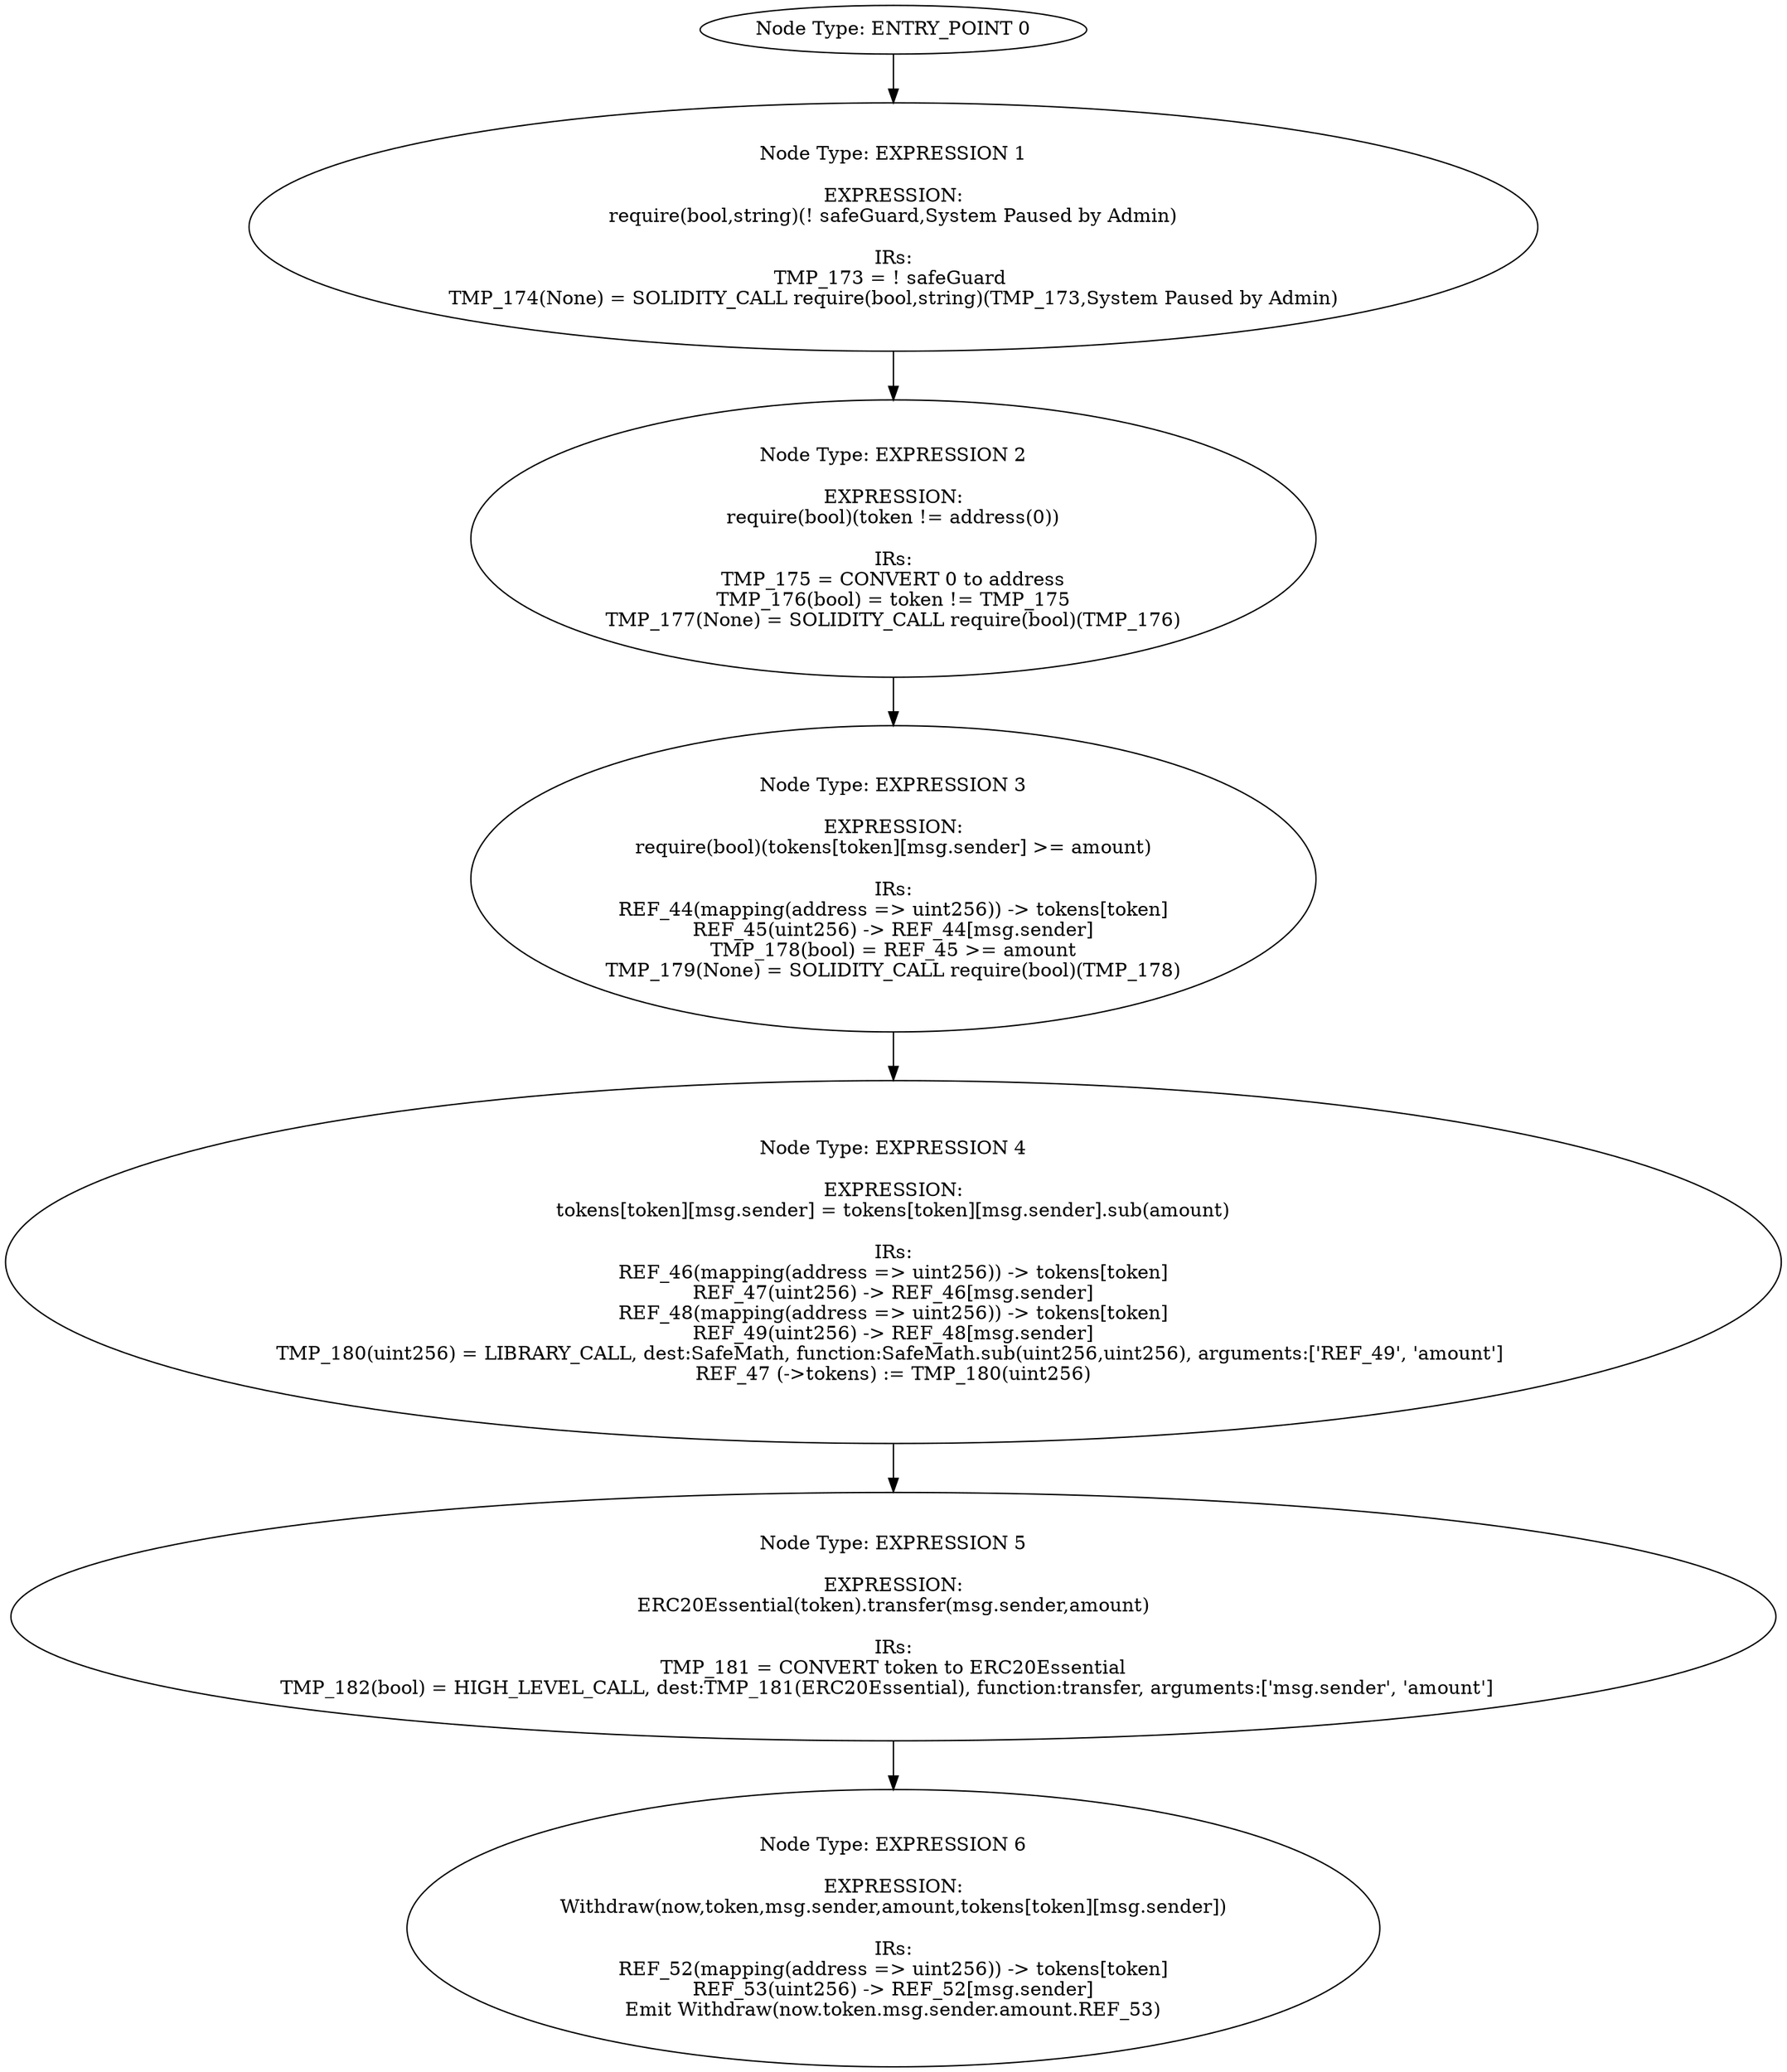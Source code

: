 digraph{
0[label="Node Type: ENTRY_POINT 0
"];
0->1;
1[label="Node Type: EXPRESSION 1

EXPRESSION:
require(bool,string)(! safeGuard,System Paused by Admin)

IRs:
TMP_173 = ! safeGuard 
TMP_174(None) = SOLIDITY_CALL require(bool,string)(TMP_173,System Paused by Admin)"];
1->2;
2[label="Node Type: EXPRESSION 2

EXPRESSION:
require(bool)(token != address(0))

IRs:
TMP_175 = CONVERT 0 to address
TMP_176(bool) = token != TMP_175
TMP_177(None) = SOLIDITY_CALL require(bool)(TMP_176)"];
2->3;
3[label="Node Type: EXPRESSION 3

EXPRESSION:
require(bool)(tokens[token][msg.sender] >= amount)

IRs:
REF_44(mapping(address => uint256)) -> tokens[token]
REF_45(uint256) -> REF_44[msg.sender]
TMP_178(bool) = REF_45 >= amount
TMP_179(None) = SOLIDITY_CALL require(bool)(TMP_178)"];
3->4;
4[label="Node Type: EXPRESSION 4

EXPRESSION:
tokens[token][msg.sender] = tokens[token][msg.sender].sub(amount)

IRs:
REF_46(mapping(address => uint256)) -> tokens[token]
REF_47(uint256) -> REF_46[msg.sender]
REF_48(mapping(address => uint256)) -> tokens[token]
REF_49(uint256) -> REF_48[msg.sender]
TMP_180(uint256) = LIBRARY_CALL, dest:SafeMath, function:SafeMath.sub(uint256,uint256), arguments:['REF_49', 'amount'] 
REF_47 (->tokens) := TMP_180(uint256)"];
4->5;
5[label="Node Type: EXPRESSION 5

EXPRESSION:
ERC20Essential(token).transfer(msg.sender,amount)

IRs:
TMP_181 = CONVERT token to ERC20Essential
TMP_182(bool) = HIGH_LEVEL_CALL, dest:TMP_181(ERC20Essential), function:transfer, arguments:['msg.sender', 'amount']  "];
5->6;
6[label="Node Type: EXPRESSION 6

EXPRESSION:
Withdraw(now,token,msg.sender,amount,tokens[token][msg.sender])

IRs:
REF_52(mapping(address => uint256)) -> tokens[token]
REF_53(uint256) -> REF_52[msg.sender]
Emit Withdraw(now.token.msg.sender.amount.REF_53)"];
}
